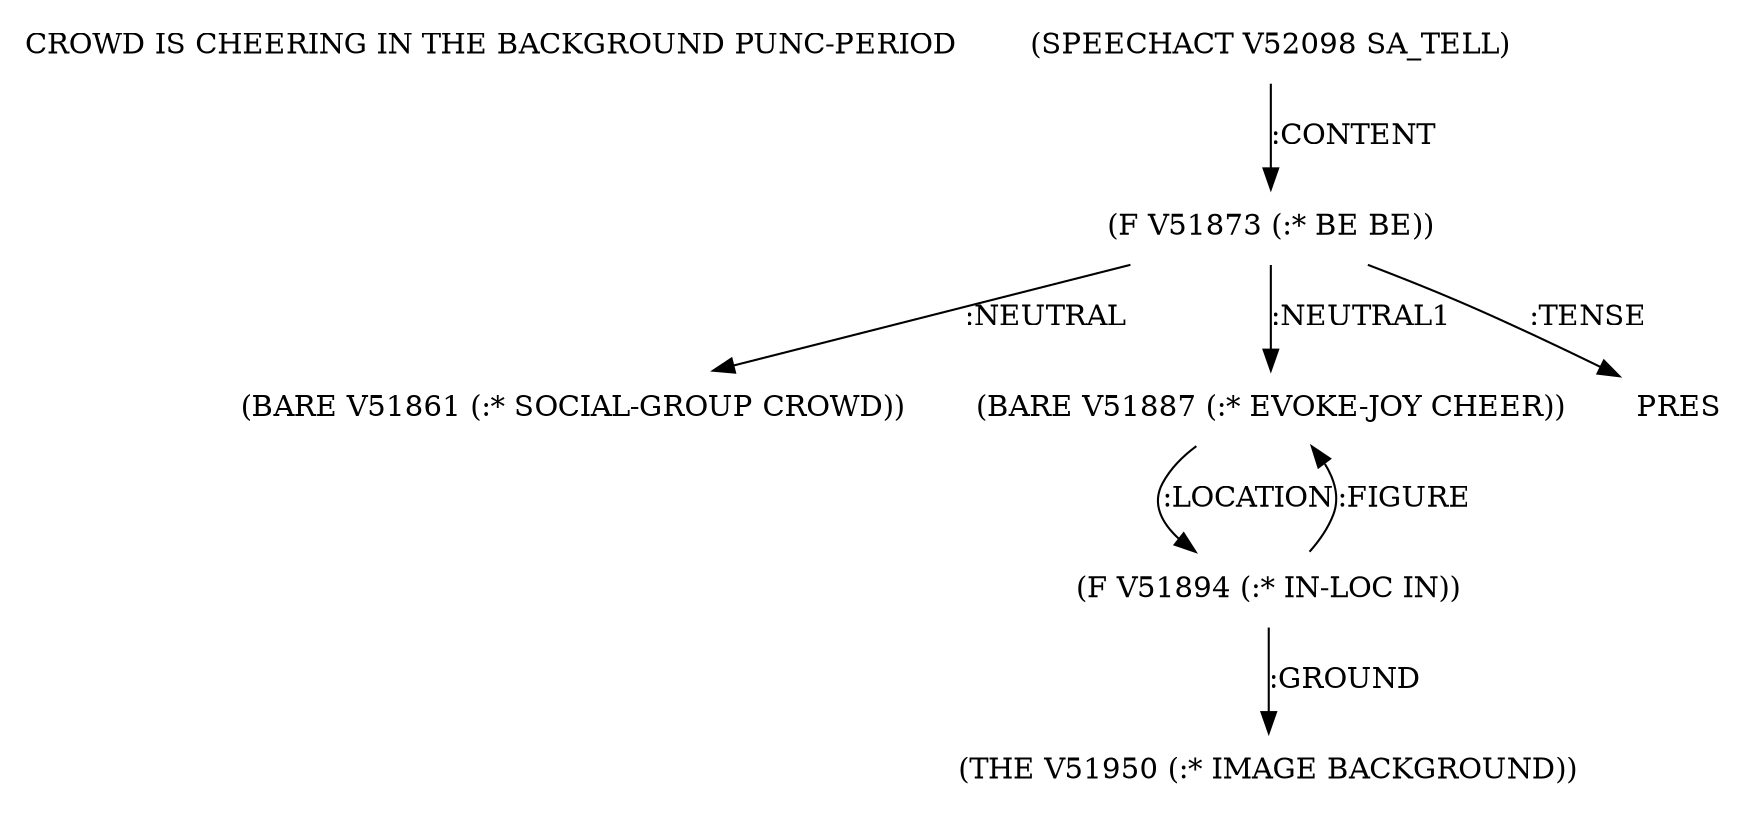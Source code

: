 digraph Terms {
  node [shape=none]
  "CROWD IS CHEERING IN THE BACKGROUND PUNC-PERIOD"
  "V52098" [label="(SPEECHACT V52098 SA_TELL)"]
  "V52098" -> "V51873" [label=":CONTENT"]
  "V51873" [label="(F V51873 (:* BE BE))"]
  "V51873" -> "V51861" [label=":NEUTRAL"]
  "V51873" -> "V51887" [label=":NEUTRAL1"]
  "V51873" -> "NT52872" [label=":TENSE"]
  "NT52872" [label="PRES"]
  "V51861" [label="(BARE V51861 (:* SOCIAL-GROUP CROWD))"]
  "V51887" [label="(BARE V51887 (:* EVOKE-JOY CHEER))"]
  "V51887" -> "V51894" [label=":LOCATION"]
  "V51894" [label="(F V51894 (:* IN-LOC IN))"]
  "V51894" -> "V51950" [label=":GROUND"]
  "V51894" -> "V51887" [label=":FIGURE"]
  "V51950" [label="(THE V51950 (:* IMAGE BACKGROUND))"]
}
